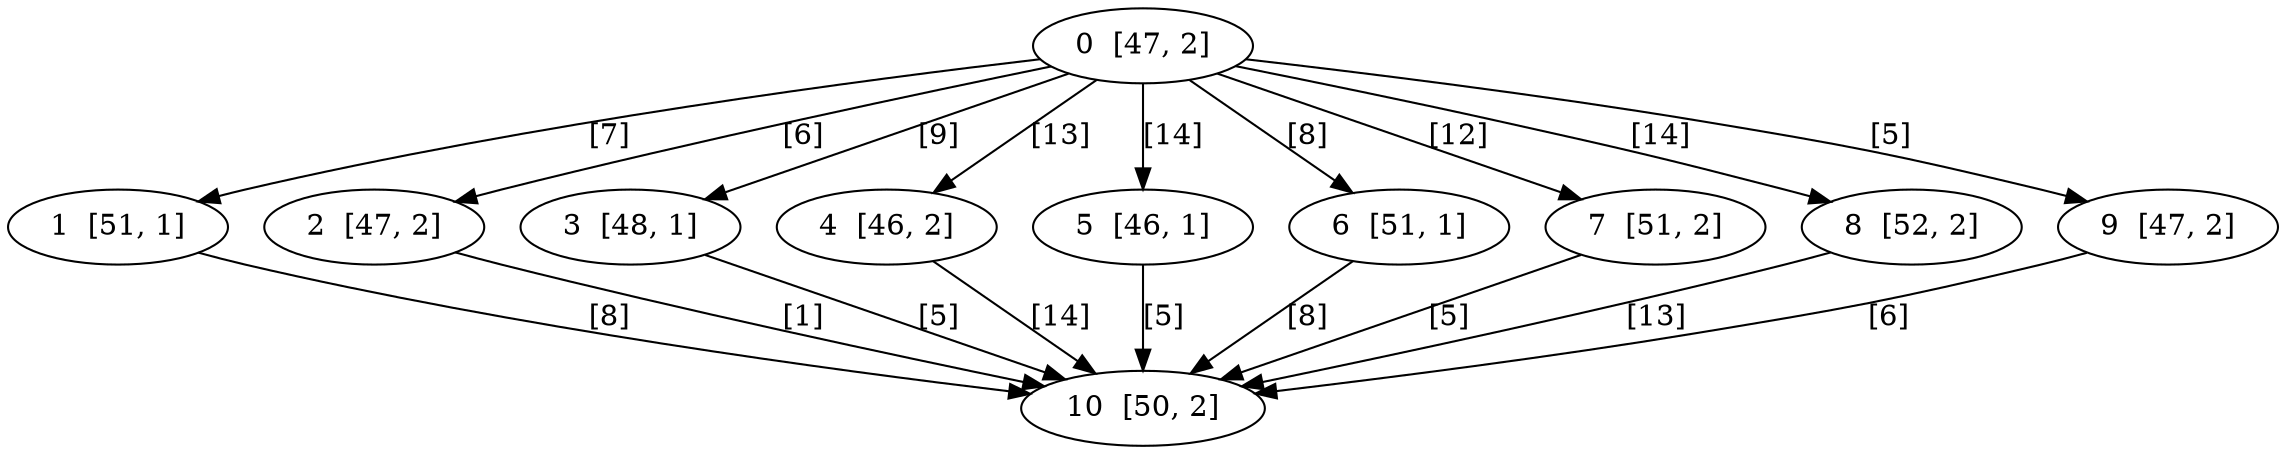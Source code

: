 digraph DAG {
    0  [label="0  [47, 2]"]
    1  [label="1  [51, 1]"]
    2  [label="2  [47, 2]"]
    3  [label="3  [48, 1]"]
    4  [label="4  [46, 2]"]
    5  [label="5  [46, 1]"]
    6  [label="6  [51, 1]"]
    7  [label="7  [51, 2]"]
    8  [label="8  [52, 2]"]
    9  [label="9  [47, 2]"]
    10  [label="10  [50, 2]"]

    0 -> 1    [ label = "[7]" ]
    0 -> 2    [ label = "[6]" ]
    0 -> 3    [ label = "[9]" ]
    0 -> 4    [ label = "[13]" ]
    0 -> 5    [ label = "[14]" ]
    0 -> 6    [ label = "[8]" ]
    0 -> 7    [ label = "[12]" ]
    0 -> 8    [ label = "[14]" ]
    0 -> 9    [ label = "[5]" ]
    1 -> 10    [ label = "[8]" ]
    2 -> 10    [ label = "[1]" ]
    3 -> 10    [ label = "[5]" ]
    4 -> 10    [ label = "[14]" ]
    5 -> 10    [ label = "[5]" ]
    6 -> 10    [ label = "[8]" ]
    7 -> 10    [ label = "[5]" ]
    8 -> 10    [ label = "[13]" ]
    9 -> 10    [ label = "[6]" ]
}
